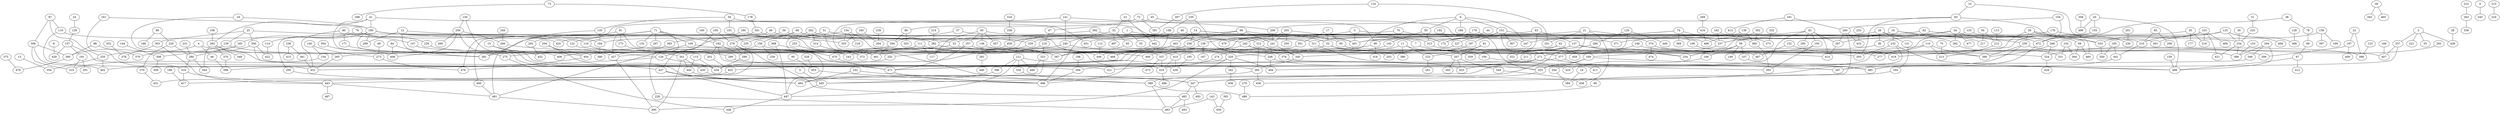 graph {
  444 -- 445;
  155 -- 419;
  283 -- 348;
  41 -- 406;
  135 -- 184;
  320 -- 495;
  357 -- 404;
  76 -- 116;
  238 -- 471;
  53 -- 169;
  154 -- 310;
  236 -- 361;
  320 -- 342;
  205 -- 401;
  472 -- 485;
  427 -- 495;
  312 -- 365;
  29 -- 333;
  49 -- 400;
  21 -- 329;
  443 -- 467;
  139 -- 275;
  16 -- 232;
  358 -- 499;
  68 -- 242;
  47 -- 219;
  334 -- 389;
  17 -- 53;
  84 -- 381;
  301 -- 495;
  270 -- 489;
  68 -- 116;
  209 -- 241;
  31 -- 225;
  430 -- 496;
  3 -- 401;
  280 -- 319;
  69 -- 364;
  20 -- 499;
  107 -- 485;
  99 -- 243;
  328 -- 453;
  207 -- 343;
  25 -- 303;
  246 -- 271;
  180 -- 335;
  151 -- 271;
  11 -- 386;
  187 -- 203;
  115 -- 434;
  7 -- 254;
  169 -- 325;
  176 -- 230;
  48 -- 273;
  180 -- 200;
  97 -- 412;
  204 -- 404;
  70 -- 175;
  98 -- 395;
  87 -- 255;
  88 -- 220;
  39 -- 345;
  137 -- 359;
  59 -- 278;
  141 -- 240;
  207 -- 423;
  152 -- 487;
  81 -- 207;
  173 -- 290;
  52 -- 418;
  51 -- 184;
  62 -- 459;
  54 -- 217;
  134 -- 335;
  103 -- 469;
  2 -- 426;
  471 -- 496;
  52 -- 265;
  72 -- 252;
  41 -- 283;
  180 -- 289;
  232 -- 488;
  14 -- 238;
  72 -- 99;
  5 -- 445;
  301 -- 444;
  99 -- 318;
  242 -- 376;
  82 -- 247;
  395 -- 478;
  112 -- 446;
  62 -- 427;
  260 -- 433;
  190 -- 356;
  74 -- 401;
  11 -- 223;
  29 -- 259;
  210 -- 441;
  365 -- 464;
  183 -- 335;
  356 -- 406;
  111 -- 337;
  267 -- 414;
  22 -- 399;
  103 -- 491;
  106 -- 487;
  65 -- 208;
  34 -- 477;
  139 -- 255;
  227 -- 377;
  125 -- 366;
  102 -- 364;
  445 -- 447;
  320 -- 425;
  282 -- 331;
  301 -- 430;
  392 -- 450;
  314 -- 372;
  263 -- 336;
  53 -- 337;
  403 -- 468;
  262 -- 447;
  316 -- 338;
  122 -- 207;
  180 -- 185;
  357 -- 446;
  146 -- 281;
  249 -- 266;
  39 -- 465;
  50 -- 313;
  36 -- 387;
  323 -- 480;
  219 -- 252;
  341 -- 385;
  136 -- 254;
  256 -- 408;
  205 -- 479;
  103 -- 333;
  240 -- 320;
  21 -- 389;
  385 -- 427;
  20 -- 155;
  71 -- 228;
  365 -- 436;
  6 -- 247;
  168 -- 407;
  38 -- 78;
  68 -- 329;
  40 -- 496;
  180 -- 427;
  103 -- 216;
  201 -- 230;
  306 -- 395;
  370 -- 398;
  10 -- 491;
  110 -- 340;
  242 -- 496;
  151 -- 210;
  148 -- 461;
  190 -- 476;
  1 -- 33;
  185 -- 379;
  43 -- 295;
  121 -- 480;
  24 -- 129;
  128 -- 366;
  437 -- 447;
  188 -- 417;
  340 -- 365;
  323 -- 443;
  157 -- 429;
  105 -- 248;
  126 -- 432;
  88 -- 186;
  151 -- 187;
  182 -- 202;
  162 -- 373;
  66 -- 247;
  102 -- 331;
  443 -- 481;
  233 -- 433;
  100 -- 169;
  87 -- 306;
  204 -- 464;
  374 -- 399;
  313 -- 380;
  123 -- 399;
  16 -- 282;
  156 -- 423;
  11 -- 194;
  255 -- 402;
  41 -- 451;
  176 -- 267;
  104 -- 260;
  377 -- 418;
  66 -- 404;
  2 -- 221;
  23 -- 442;
  74 -- 237;
  32 -- 240;
  236 -- 415;
  300 -- 418;
  58 -- 149;
  100 -- 393;
  50 -- 145;
  12 -- 289;
  43 -- 267;
  16 -- 259;
  91 -- 173;
  21 -- 374;
  278 -- 417;
  15 -- 452;
  80 -- 432;
  244 -- 284;
  296 -- 322;
  158 -- 199;
  281 -- 440;
  283 -- 370;
  152 -- 277;
  342 -- 456;
  84 -- 408;
  103 -- 421;
  294 -- 388;
  76 -- 147;
  259 -- 287;
  145 -- 274;
  165 -- 350;
  319 -- 417;
  156 -- 301;
  214 -- 382;
  300 -- 422;
  391 -- 442;
  269 -- 416;
  121 -- 447;
  74 -- 106;
  425 -- 431;
  43 -- 100;
  93 -- 357;
  162 -- 237;
  302 -- 360;
  63 -- 451;
  51 -- 360;
  374 -- 474;
  283 -- 365;
  194 -- 287;
  235 -- 288;
  133 -- 268;
  416 -- 498;
  119 -- 122;
  140 -- 154;
  227 -- 320;
  68 -- 156;
  265 -- 432;
  288 -- 434;
  142 -- 389;
  356 -- 461;
  66 -- 241;
  241 -- 340;
  225 -- 234;
  169 -- 244;
  45 -- 47;
  141 -- 420;
  361 -- 432;
  193 -- 439;
  56 -- 312;
  183 -- 264;
  197 -- 409;
  346 -- 398;
  41 -- 180;
  51 -- 126;
  78 -- 89;
  71 -- 297;
  58 -- 107;
  143 -- 483;
  410 -- 418;
  46 -- 398;
  400 -- 481;
  111 -- 387;
  259 -- 380;
  134 -- 218;
  332 -- 373;
  25 -- 311;
  237 -- 459;
  91 -- 414;
  294 -- 346;
  320 -- 484;
  256 -- 490;
  6 -- 446;
  146 -- 466;
  72 -- 391;
  76 -- 114;
  54 -- 212;
  71 -- 292;
  26 -- 131;
  111 -- 117;
  157 -- 471;
  220 -- 280;
  121 -- 396;
  35 -- 216;
  120 -- 449;
  376 -- 393;
  142 -- 464;
  120 -- 296;
  32 -- 85;
  453 -- 496;
  87 -- 119;
  137 -- 376;
  325 -- 347;
  109 -- 305;
  91 -- 427;
  17 -- 60;
  278 -- 482;
  44 -- 175;
  0 -- 245;
  4 -- 395;
  6 -- 50;
  234 -- 421;
  442 -- 468;
  161 -- 180;
  312 -- 340;
  129 -- 157;
  20 -- 488;
  268 -- 324;
  138 -- 471;
  124 -- 307;
  389 -- 489;
  205 -- 241;
  205 -- 250;
  347 -- 492;
  51 -- 313;
  231 -- 280;
  6 -- 189;
  255 -- 354;
  25 -- 139;
  306 -- 310;
  161 -- 319;
  16 -- 99;
  56 -- 135;
  4 -- 381;
  3 -- 138;
  307 -- 391;
  143 -- 450;
  179 -- 242;
  57 -- 356;
  158 -- 268;
  211 -- 423;
  134 -- 347;
  137 -- 254;
  14 -- 403;
  360 -- 393;
  51 -- 461;
  290 -- 325;
  441 -- 485;
  191 -- 310;
  43 -- 484;
  91 -- 381;
  351 -- 466;
  69 -- 460;
  232 -- 347;
  140 -- 273;
  260 -- 436;
  18 -- 265;
  74 -- 175;
  157 -- 191;
  257 -- 287;
  151 -- 367;
  185 -- 280;
  98 -- 379;
  275 -- 448;
  181 -- 413;
  62 -- 322;
  3 -- 7;
  347 -- 482;
  274 -- 321;
  45 -- 498;
  110 -- 380;
  256 -- 434;
  43 -- 52;
  181 -- 260;
  165 -- 441;
  35 -- 313;
  73 -- 178;
  80 -- 226;
  125 -- 234;
  234 -- 388;
  30 -- 234;
  160 -- 182;
  242 -- 419;
  337 -- 418;
  2 -- 257;
  159 -- 488;
  34 -- 237;
  191 -- 291;
  151 -- 227;
  279 -- 431;
  116 -- 126;
  223 -- 261;
  101 -- 235;
  38 -- 472;
  110 -- 213;
  155 -- 401;
  195 -- 437;
  158 -- 397;
  136 -- 360;
  396 -- 445;
  115 -- 444;
  437 -- 464;
  125 -- 494;
  12 -- 437;
  124 -- 251;
  95 -- 453;
  338 -- 458;
  357 -- 471;
  21 -- 284;
  70 -- 387;
  147 -- 243;
  26 -- 371;
  71 -- 132;
  65 -- 210;
  80 -- 171;
  63 -- 137;
  268 -- 380;
  131 -- 164;
  293 -- 324;
  232 -- 305;
  6 -- 151;
  28 -- 426;
  257 -- 407;
  93 -- 146;
  105 -- 148;
  308 -- 309;
  83 -- 209;
  271 -- 445;
  228 -- 483;
  35 -- 177;
  71 -- 109;
  59 -- 382;
  306 -- 402;
  23 -- 32;
  262 -- 314;
  352 -- 378;
  73 -- 298;
  4 -- 46;
  58 -- 166;
  179 -- 325;
  108 -- 283;
  119 -- 432;
  29 -- 377;
  482 -- 493;
  248 -- 424;
  141 -- 209;
  303 -- 378;
  256 -- 266;
  56 -- 101;
  111 -- 275;
  125 -- 210;
  324 -- 428;
  83 -- 460;
  138 -- 167;
  121 -- 334;
  180 -- 420;
  329 -- 372;
  240 -- 434;
  311 -- 485;
  144 -- 308;
  184 -- 390;
  43 -- 414;
  418 -- 486;
  271 -- 287;
  71 -- 122;
  202 -- 425;
  273 -- 476;
  319 -- 443;
  222 -- 263;
  109 -- 481;
  374 -- 388;
  215 -- 224;
  97 -- 488;
  72 -- 86;
  60 -- 359;
  26 -- 217;
  182 -- 321;
  82 -- 472;
  246 -- 324;
  253 -- 372;
  86 -- 353;
  75 -- 213;
  1 -- 138;
  12 -- 184;
  195 -- 278;
  21 -- 251;
  394 -- 496;
  260 -- 267;
  53 -- 203;
  259 -- 299;
  22 -- 197;
  362 -- 382;
  153 -- 388;
  126 -- 434;
  120 -- 211;
  192 -- 227;
  302 -- 498;
  226 -- 387;
  382 -- 387;
  148 -- 458;
  482 -- 483;
  63 -- 207;
  271 -- 394;
  8 -- 429;
  49 -- 52;
  89 -- 97;
  90 -- 489;
  164 -- 438;
  300 -- 308;
  377 -- 411;
  375 -- 478;
  93 -- 234;
  133 -- 325;
  333 -- 350;
  280 -- 344;
  481 -- 495;
  130 -- 256;
  10 -- 83;
  15 -- 427;
  447 -- 448;
  134 -- 235;
  14 -- 53;
  113 -- 212;
  93 -- 117;
  178 -- 341;
  26 -- 36;
  200 -- 347;
  58 -- 254;
  137 -- 407;
  74 -- 369;
  34 -- 333;
  266 -- 301;
  85 -- 387;
  156 -- 258;
  252 -- 402;
  220 -- 279;
  111 -- 381;
  57 -- 410;
  410 -- 439;
  368 -- 470;
  34 -- 36;
  212 -- 213;
  337 -- 473;
  349 -- 438;
  18 -- 180;
  136 -- 312;
  198 -- 394;
  182 -- 288;
  341 -- 461;
  180 -- 382;
  81 -- 223;
  13 -- 354;
  104 -- 472;
  303 -- 443;
  304 -- 408;
  110 -- 277;
  86 -- 356;
  292 -- 452;
  40 -- 60;
  278 -- 288;
  29 -- 69;
  19 -- 284;
  17 -- 351;
  368 -- 447;
  125 -- 311;
  83 -- 305;
  197 -- 299;
  294 -- 488;
  25 -- 300;
  32 -- 497;
  207 -- 349;
  404 -- 476;
  219 -- 323;
  262 -- 401;
  283 -- 344;
  166 -- 424;
  11 -- 410;
  248 -- 484;
  114 -- 422;
  458 -- 470;
  239 -- 264;
  130 -- 394;
  93 -- 457;
  171 -- 404;
  135 -- 481;
  362 -- 371;
  470 -- 471;
  389 -- 483;
  66 -- 238;
  2 -- 55;
  16 -- 237;
  71 -- 182;
  121 -- 439;
  34 -- 282;
  169 -- 488;
}
